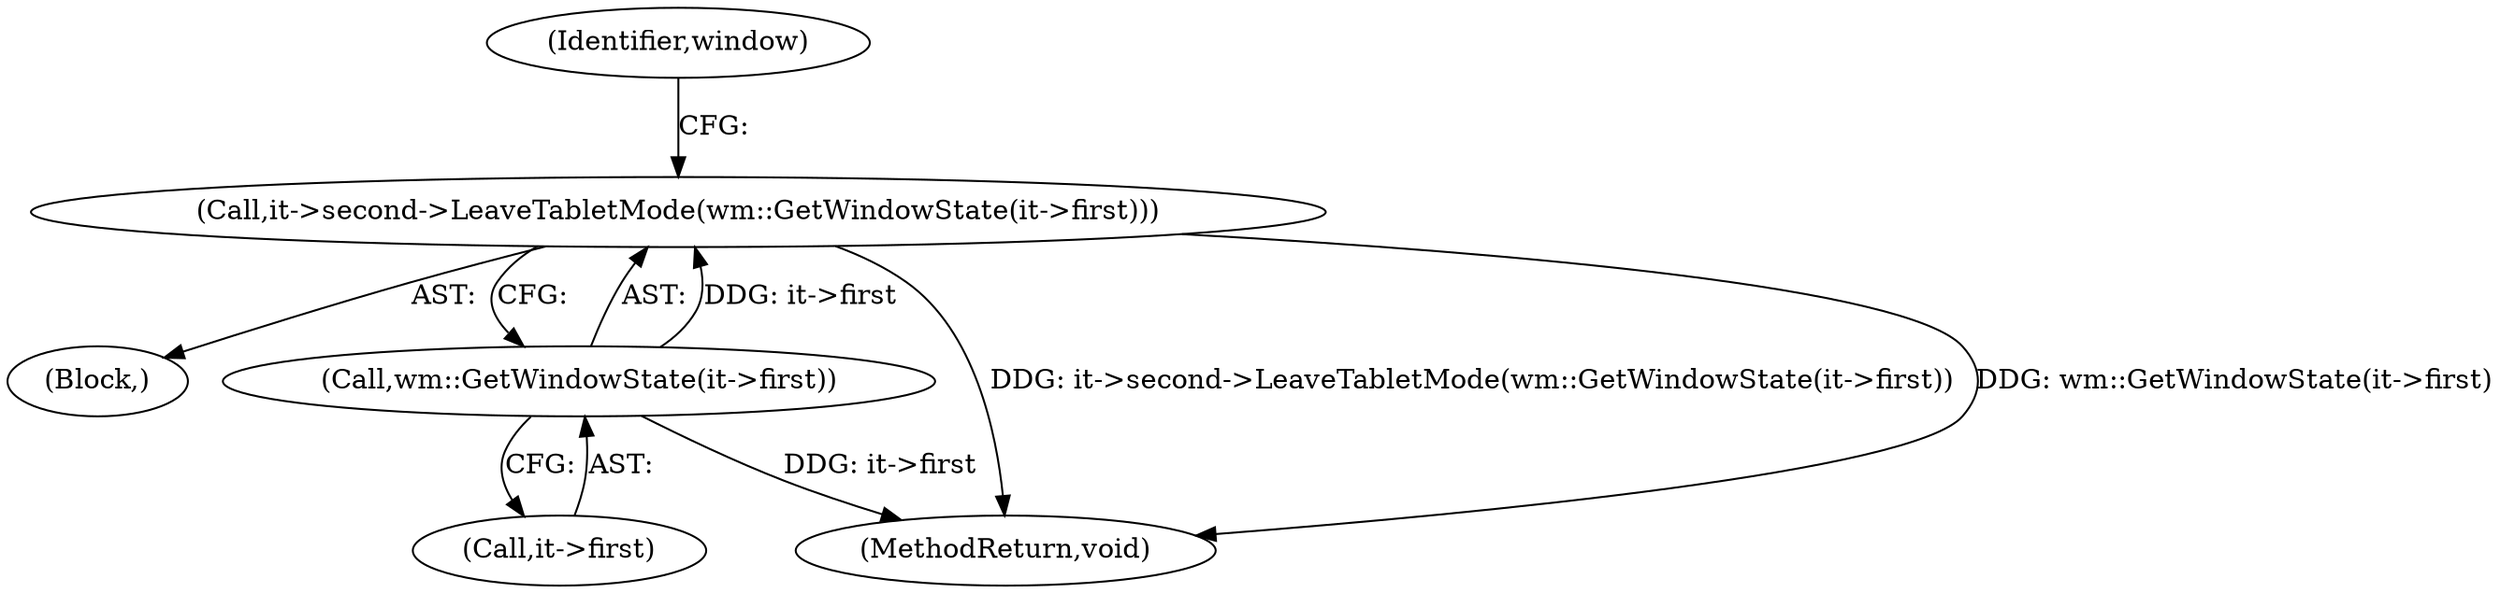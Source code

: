 digraph "1_Chrome_13e1002277287ed0090b2ca76c2d01545e677935_0@del" {
"1000125" [label="(Call,it->second->LeaveTabletMode(wm::GetWindowState(it->first)))"];
"1000126" [label="(Call,wm::GetWindowState(it->first))"];
"1000127" [label="(Call,it->first)"];
"1000126" [label="(Call,wm::GetWindowState(it->first))"];
"1000124" [label="(Block,)"];
"1000133" [label="(Identifier,window)"];
"1000125" [label="(Call,it->second->LeaveTabletMode(wm::GetWindowState(it->first)))"];
"1000134" [label="(MethodReturn,void)"];
"1000125" -> "1000124"  [label="AST: "];
"1000125" -> "1000126"  [label="CFG: "];
"1000126" -> "1000125"  [label="AST: "];
"1000133" -> "1000125"  [label="CFG: "];
"1000125" -> "1000134"  [label="DDG: it->second->LeaveTabletMode(wm::GetWindowState(it->first))"];
"1000125" -> "1000134"  [label="DDG: wm::GetWindowState(it->first)"];
"1000126" -> "1000125"  [label="DDG: it->first"];
"1000126" -> "1000127"  [label="CFG: "];
"1000127" -> "1000126"  [label="AST: "];
"1000126" -> "1000134"  [label="DDG: it->first"];
}
